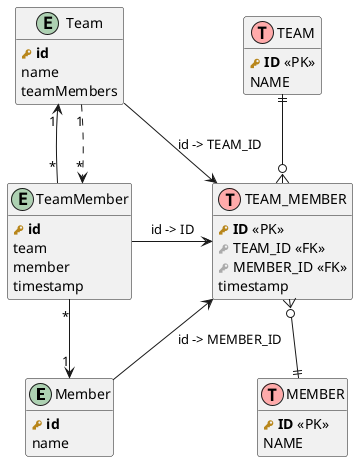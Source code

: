 @startuml
!define table(x) class x << (T,#FFAAAA) >>
!define primary_key(x) <b><color:#b8861b><&key></color> x</b>
!define foreign_key(x) <color:#aaaaaa><&key></color> x
hide methods
hide stereotypes

'skinparam linetype ortho
'skinparam linetype polyline
entity (Member) {
  primary_key(id)
  name
}

entity (Team) {
  primary_key(id)
  name
  teamMembers
}

entity (TeamMember) {
  primary_key(id)
  team
  member
  timestamp
}

Team "1" <-down- "*" TeamMember
Team "1" ..> "*" TeamMember
Member "1" <-up- "*" TeamMember


table(MEMBER) {
  primary_key(ID) <<PK>>
  NAME
}

table(TEAM) {
  primary_key(ID) <<PK>>
  NAME
}

table(TEAM_MEMBER) {
  primary_key(ID) <<PK>>
  foreign_key(TEAM_ID) <<FK>>
  foreign_key(MEMBER_ID) <<FK>>
  timestamp
}

TEAM ||--o{ TEAM_MEMBER
TEAM_MEMBER }o--|| MEMBER

TeamMember -right-> TEAM_MEMBER :id -> ID
Member -[hidden]right- MEMBER :rrrrrrrrrrrrrrrrrrrr
Team --> TEAM_MEMBER :id -> TEAM_ID
Member -up-> TEAM_MEMBER :id -> MEMBER_ID
@enduml